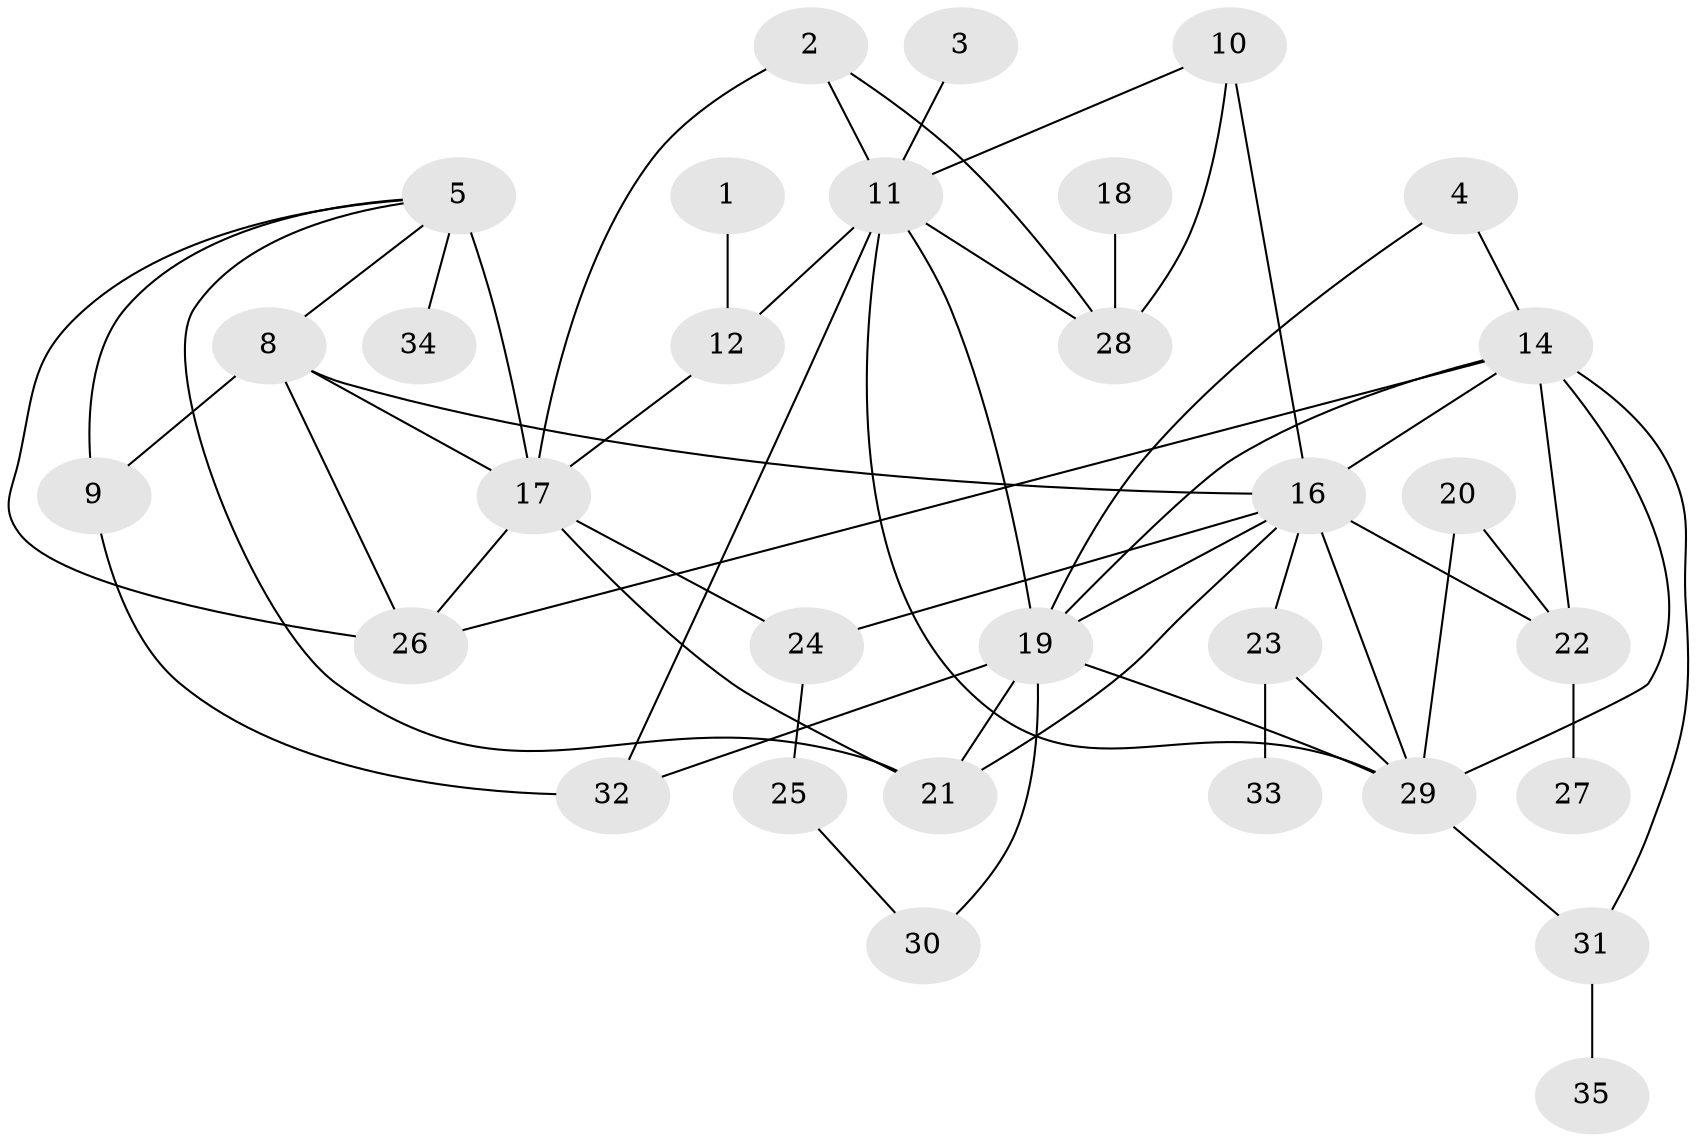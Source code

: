 // original degree distribution, {1: 0.22857142857142856, 3: 0.24285714285714285, 2: 0.21428571428571427, 6: 0.05714285714285714, 0: 0.04285714285714286, 5: 0.1, 4: 0.1, 8: 0.014285714285714285}
// Generated by graph-tools (version 1.1) at 2025/33/03/09/25 02:33:45]
// undirected, 31 vertices, 56 edges
graph export_dot {
graph [start="1"]
  node [color=gray90,style=filled];
  1;
  2;
  3;
  4;
  5;
  8;
  9;
  10;
  11;
  12;
  14;
  16;
  17;
  18;
  19;
  20;
  21;
  22;
  23;
  24;
  25;
  26;
  27;
  28;
  29;
  30;
  31;
  32;
  33;
  34;
  35;
  1 -- 12 [weight=1.0];
  2 -- 11 [weight=1.0];
  2 -- 17 [weight=1.0];
  2 -- 28 [weight=1.0];
  3 -- 11 [weight=1.0];
  4 -- 14 [weight=1.0];
  4 -- 19 [weight=1.0];
  5 -- 8 [weight=1.0];
  5 -- 9 [weight=1.0];
  5 -- 17 [weight=5.0];
  5 -- 21 [weight=1.0];
  5 -- 26 [weight=1.0];
  5 -- 34 [weight=1.0];
  8 -- 9 [weight=1.0];
  8 -- 16 [weight=1.0];
  8 -- 17 [weight=1.0];
  8 -- 26 [weight=1.0];
  9 -- 32 [weight=1.0];
  10 -- 11 [weight=1.0];
  10 -- 16 [weight=1.0];
  10 -- 28 [weight=1.0];
  11 -- 12 [weight=1.0];
  11 -- 19 [weight=1.0];
  11 -- 28 [weight=1.0];
  11 -- 29 [weight=1.0];
  11 -- 32 [weight=1.0];
  12 -- 17 [weight=1.0];
  14 -- 16 [weight=1.0];
  14 -- 19 [weight=1.0];
  14 -- 22 [weight=1.0];
  14 -- 26 [weight=1.0];
  14 -- 29 [weight=2.0];
  14 -- 31 [weight=1.0];
  16 -- 19 [weight=1.0];
  16 -- 21 [weight=2.0];
  16 -- 22 [weight=1.0];
  16 -- 23 [weight=1.0];
  16 -- 24 [weight=1.0];
  16 -- 29 [weight=1.0];
  17 -- 21 [weight=2.0];
  17 -- 24 [weight=1.0];
  17 -- 26 [weight=1.0];
  18 -- 28 [weight=1.0];
  19 -- 21 [weight=1.0];
  19 -- 29 [weight=1.0];
  19 -- 30 [weight=1.0];
  19 -- 32 [weight=1.0];
  20 -- 22 [weight=1.0];
  20 -- 29 [weight=1.0];
  22 -- 27 [weight=1.0];
  23 -- 29 [weight=1.0];
  23 -- 33 [weight=1.0];
  24 -- 25 [weight=1.0];
  25 -- 30 [weight=1.0];
  29 -- 31 [weight=1.0];
  31 -- 35 [weight=1.0];
}
